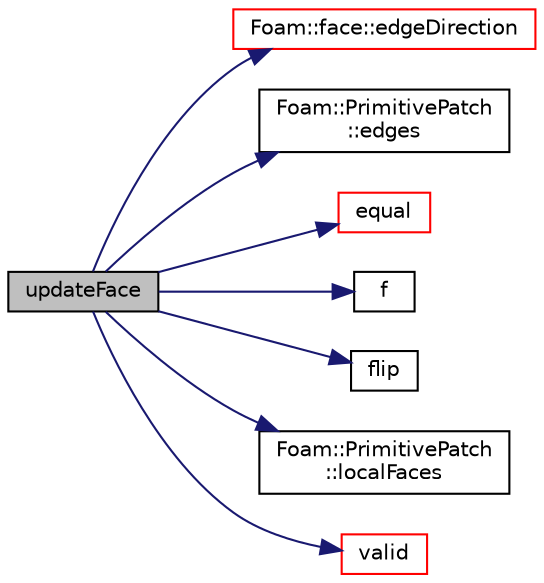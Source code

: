 digraph "updateFace"
{
  bgcolor="transparent";
  edge [fontname="Helvetica",fontsize="10",labelfontname="Helvetica",labelfontsize="10"];
  node [fontname="Helvetica",fontsize="10",shape=record];
  rankdir="LR";
  Node110 [label="updateFace",height=0.2,width=0.4,color="black", fillcolor="grey75", style="filled", fontcolor="black"];
  Node110 -> Node111 [color="midnightblue",fontsize="10",style="solid",fontname="Helvetica"];
  Node111 [label="Foam::face::edgeDirection",height=0.2,width=0.4,color="red",URL="$a28369.html#a51c97b3c3d8a48cca8b5b5de600af185",tooltip="Return the edge direction on the face. "];
  Node110 -> Node117 [color="midnightblue",fontsize="10",style="solid",fontname="Helvetica"];
  Node117 [label="Foam::PrimitivePatch\l::edges",height=0.2,width=0.4,color="black",URL="$a28693.html#a21d764179912ddda5c6f95193c289846",tooltip="Return list of edges, address into LOCAL point list. "];
  Node110 -> Node118 [color="midnightblue",fontsize="10",style="solid",fontname="Helvetica"];
  Node118 [label="equal",height=0.2,width=0.4,color="red",URL="$a25873.html#ac12fc0ab2ab5e0bb31041643b816fa0d",tooltip="Same (like operator==) "];
  Node110 -> Node121 [color="midnightblue",fontsize="10",style="solid",fontname="Helvetica"];
  Node121 [label="f",height=0.2,width=0.4,color="black",URL="$a18335.html#a888be93833ac7a23170555c69c690288"];
  Node110 -> Node122 [color="midnightblue",fontsize="10",style="solid",fontname="Helvetica"];
  Node122 [label="flip",height=0.2,width=0.4,color="black",URL="$a25873.html#a126cb0362ae2e7935520fb27343bad31",tooltip="Reverse orientation. "];
  Node110 -> Node123 [color="midnightblue",fontsize="10",style="solid",fontname="Helvetica"];
  Node123 [label="Foam::PrimitivePatch\l::localFaces",height=0.2,width=0.4,color="black",URL="$a28693.html#aa4bd29e9c9de3d53e26aa2bf2e803c60",tooltip="Return patch faces addressing into local point list. "];
  Node110 -> Node124 [color="midnightblue",fontsize="10",style="solid",fontname="Helvetica"];
  Node124 [label="valid",height=0.2,width=0.4,color="red",URL="$a25873.html#aa4ad85c1548bba1f67ef9566c82f7baa",tooltip="Check whether origin has been changed at all or. "];
}

